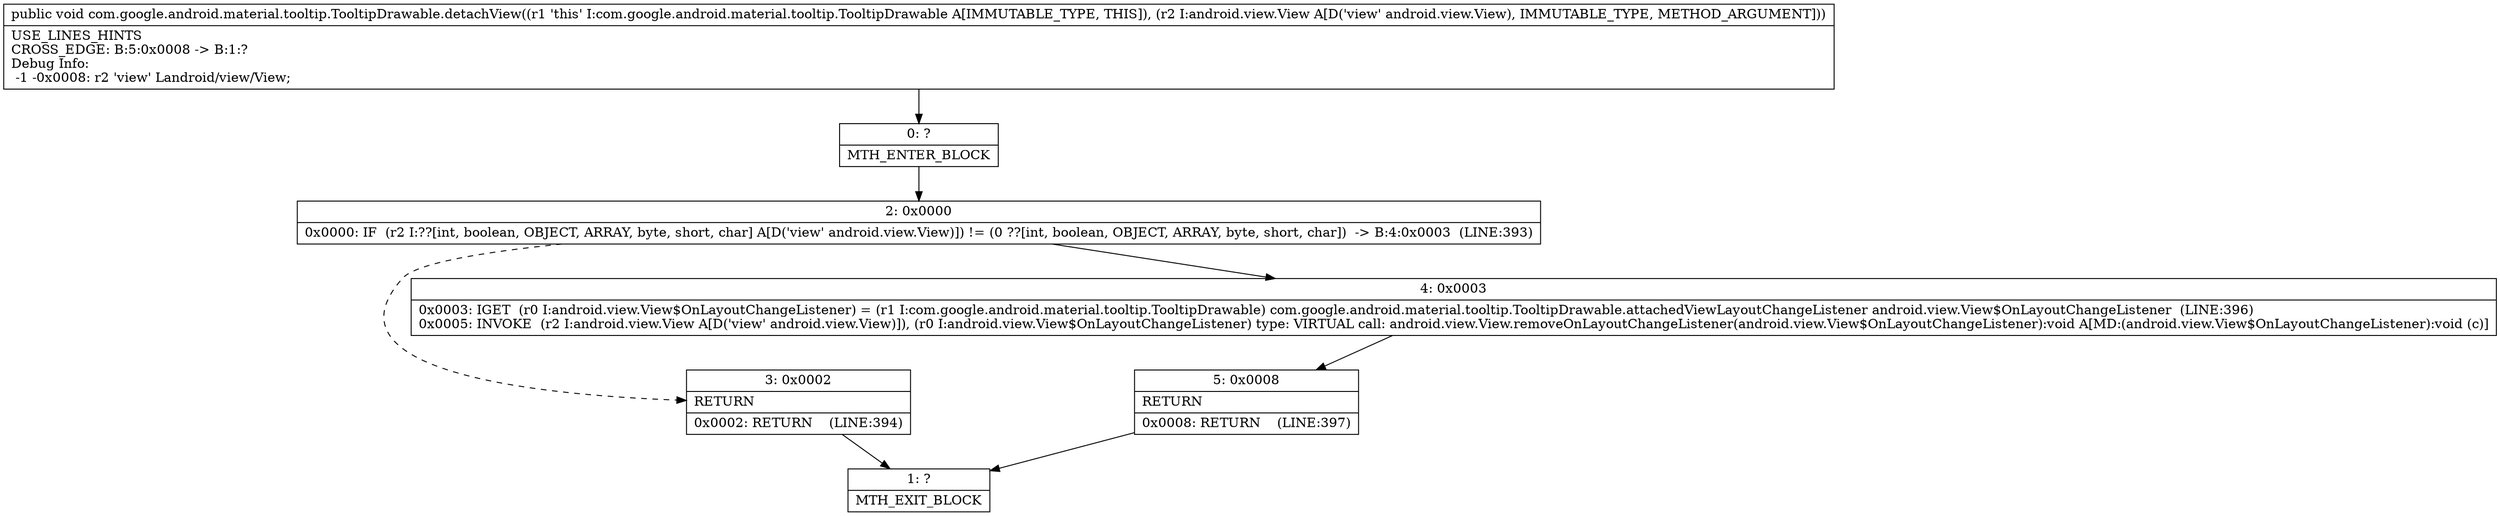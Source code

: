 digraph "CFG forcom.google.android.material.tooltip.TooltipDrawable.detachView(Landroid\/view\/View;)V" {
Node_0 [shape=record,label="{0\:\ ?|MTH_ENTER_BLOCK\l}"];
Node_2 [shape=record,label="{2\:\ 0x0000|0x0000: IF  (r2 I:??[int, boolean, OBJECT, ARRAY, byte, short, char] A[D('view' android.view.View)]) != (0 ??[int, boolean, OBJECT, ARRAY, byte, short, char])  \-\> B:4:0x0003  (LINE:393)\l}"];
Node_3 [shape=record,label="{3\:\ 0x0002|RETURN\l|0x0002: RETURN    (LINE:394)\l}"];
Node_1 [shape=record,label="{1\:\ ?|MTH_EXIT_BLOCK\l}"];
Node_4 [shape=record,label="{4\:\ 0x0003|0x0003: IGET  (r0 I:android.view.View$OnLayoutChangeListener) = (r1 I:com.google.android.material.tooltip.TooltipDrawable) com.google.android.material.tooltip.TooltipDrawable.attachedViewLayoutChangeListener android.view.View$OnLayoutChangeListener  (LINE:396)\l0x0005: INVOKE  (r2 I:android.view.View A[D('view' android.view.View)]), (r0 I:android.view.View$OnLayoutChangeListener) type: VIRTUAL call: android.view.View.removeOnLayoutChangeListener(android.view.View$OnLayoutChangeListener):void A[MD:(android.view.View$OnLayoutChangeListener):void (c)]\l}"];
Node_5 [shape=record,label="{5\:\ 0x0008|RETURN\l|0x0008: RETURN    (LINE:397)\l}"];
MethodNode[shape=record,label="{public void com.google.android.material.tooltip.TooltipDrawable.detachView((r1 'this' I:com.google.android.material.tooltip.TooltipDrawable A[IMMUTABLE_TYPE, THIS]), (r2 I:android.view.View A[D('view' android.view.View), IMMUTABLE_TYPE, METHOD_ARGUMENT]))  | USE_LINES_HINTS\lCROSS_EDGE: B:5:0x0008 \-\> B:1:?\lDebug Info:\l  \-1 \-0x0008: r2 'view' Landroid\/view\/View;\l}"];
MethodNode -> Node_0;Node_0 -> Node_2;
Node_2 -> Node_3[style=dashed];
Node_2 -> Node_4;
Node_3 -> Node_1;
Node_4 -> Node_5;
Node_5 -> Node_1;
}

